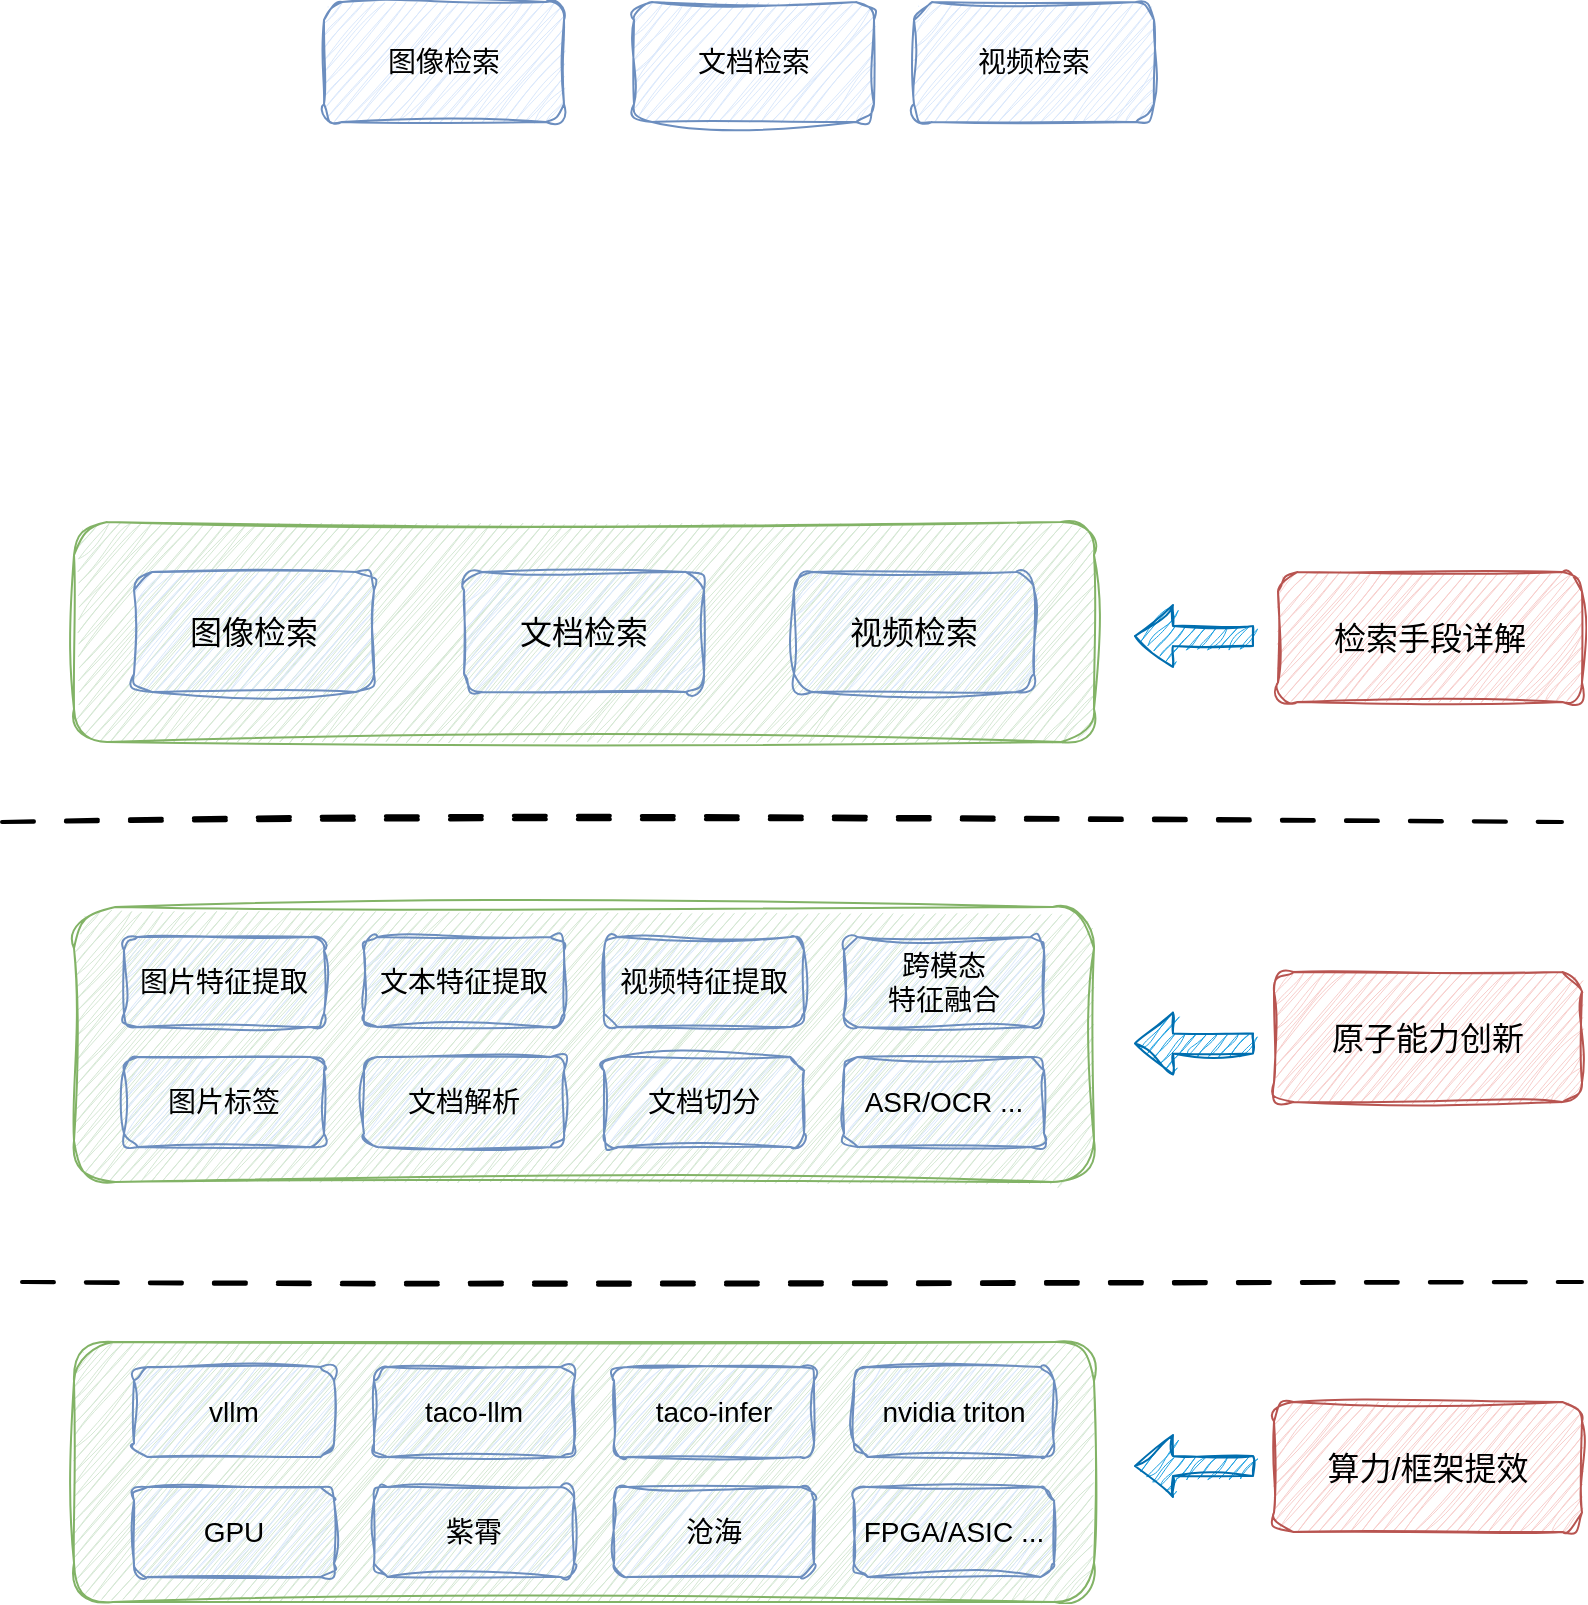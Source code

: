 <mxfile version="27.0.9">
  <diagram name="Page-1" id="OTf7QfPFaJ3sg6LGLKR9">
    <mxGraphModel dx="1562" dy="996" grid="1" gridSize="10" guides="1" tooltips="1" connect="1" arrows="1" fold="1" page="1" pageScale="1" pageWidth="850" pageHeight="1100" math="0" shadow="0">
      <root>
        <mxCell id="0" />
        <mxCell id="1" parent="0" />
        <mxCell id="GU-AslAWZr-huQlE6z6P-1" value="" style="rounded=1;whiteSpace=wrap;html=1;fillColor=#d5e8d4;strokeColor=#82b366;fontFamily=Helvetica;sketch=1;curveFitting=1;jiggle=2;" parent="1" vertex="1">
          <mxGeometry x="80" y="330" width="510" height="110" as="geometry" />
        </mxCell>
        <mxCell id="GU-AslAWZr-huQlE6z6P-2" value="&lt;span style=&quot;font-size: 16px;&quot;&gt;检索手段详解&lt;/span&gt;" style="rounded=1;whiteSpace=wrap;html=1;fillColor=#f8cecc;strokeColor=#b85450;fontFamily=Helvetica;sketch=1;curveFitting=1;jiggle=2;" parent="1" vertex="1">
          <mxGeometry x="682" y="355" width="152" height="65" as="geometry" />
        </mxCell>
        <mxCell id="GU-AslAWZr-huQlE6z6P-4" value="图像检索" style="rounded=1;whiteSpace=wrap;html=1;fillColor=#dae8fc;strokeColor=#6c8ebf;fontFamily=Helvetica;fontSize=14;sketch=1;curveFitting=1;jiggle=2;" parent="1" vertex="1">
          <mxGeometry x="205" y="70" width="120" height="60" as="geometry" />
        </mxCell>
        <mxCell id="GU-AslAWZr-huQlE6z6P-5" value="文档检索" style="rounded=1;whiteSpace=wrap;html=1;fillColor=#dae8fc;strokeColor=#6c8ebf;fontFamily=Helvetica;fontSize=14;sketch=1;curveFitting=1;jiggle=2;" parent="1" vertex="1">
          <mxGeometry x="360" y="70" width="120" height="60" as="geometry" />
        </mxCell>
        <mxCell id="GU-AslAWZr-huQlE6z6P-6" value="视频检索" style="rounded=1;whiteSpace=wrap;html=1;fillColor=#dae8fc;strokeColor=#6c8ebf;fontFamily=Helvetica;fontSize=14;sketch=1;curveFitting=1;jiggle=2;" parent="1" vertex="1">
          <mxGeometry x="500" y="70" width="120" height="60" as="geometry" />
        </mxCell>
        <mxCell id="GU-AslAWZr-huQlE6z6P-7" value="图像检索" style="rounded=1;whiteSpace=wrap;html=1;fontSize=16;fillColor=#dae8fc;strokeColor=#6c8ebf;sketch=1;curveFitting=1;jiggle=2;" parent="1" vertex="1">
          <mxGeometry x="110" y="355" width="120" height="60" as="geometry" />
        </mxCell>
        <mxCell id="GU-AslAWZr-huQlE6z6P-8" value="文档检索" style="rounded=1;whiteSpace=wrap;html=1;fontSize=16;fillColor=#dae8fc;strokeColor=#6c8ebf;sketch=1;curveFitting=1;jiggle=2;" parent="1" vertex="1">
          <mxGeometry x="275" y="355" width="120" height="60" as="geometry" />
        </mxCell>
        <mxCell id="GU-AslAWZr-huQlE6z6P-9" value="视频检索" style="rounded=1;whiteSpace=wrap;html=1;fontSize=16;fillColor=#dae8fc;strokeColor=#6c8ebf;sketch=1;curveFitting=1;jiggle=2;" parent="1" vertex="1">
          <mxGeometry x="440" y="355" width="120" height="60" as="geometry" />
        </mxCell>
        <mxCell id="GU-AslAWZr-huQlE6z6P-10" value="" style="endArrow=none;html=1;rounded=1;dashed=1;dashPattern=8 8;strokeWidth=2;sketch=1;curveFitting=1;jiggle=2;" parent="1" edge="1">
          <mxGeometry width="50" height="50" relative="1" as="geometry">
            <mxPoint x="44" y="480" as="sourcePoint" />
            <mxPoint x="824" y="480" as="targetPoint" />
          </mxGeometry>
        </mxCell>
        <mxCell id="GU-AslAWZr-huQlE6z6P-12" value="" style="rounded=1;whiteSpace=wrap;html=1;fillColor=#d5e8d4;strokeColor=#82b366;fontFamily=Helvetica;sketch=1;curveFitting=1;jiggle=2;" parent="1" vertex="1">
          <mxGeometry x="80" y="522.5" width="510" height="137.5" as="geometry" />
        </mxCell>
        <mxCell id="GU-AslAWZr-huQlE6z6P-13" value="&lt;span style=&quot;font-size: 16px;&quot;&gt;原子能力创新&lt;/span&gt;" style="rounded=1;whiteSpace=wrap;html=1;fillColor=#f8cecc;strokeColor=#b85450;fontFamily=Helvetica;sketch=1;curveFitting=1;jiggle=2;" parent="1" vertex="1">
          <mxGeometry x="680" y="555" width="154" height="65" as="geometry" />
        </mxCell>
        <mxCell id="GU-AslAWZr-huQlE6z6P-14" value="图片特征提取" style="rounded=1;whiteSpace=wrap;html=1;fontSize=14;fillColor=#dae8fc;strokeColor=#6c8ebf;sketch=1;curveFitting=1;jiggle=2;" parent="1" vertex="1">
          <mxGeometry x="105" y="537.5" width="100" height="45" as="geometry" />
        </mxCell>
        <mxCell id="GU-AslAWZr-huQlE6z6P-18" value="文本特征提取" style="rounded=1;whiteSpace=wrap;html=1;fontSize=14;fillColor=#dae8fc;strokeColor=#6c8ebf;sketch=1;curveFitting=1;jiggle=2;" parent="1" vertex="1">
          <mxGeometry x="225" y="537.5" width="100" height="45" as="geometry" />
        </mxCell>
        <mxCell id="GU-AslAWZr-huQlE6z6P-20" value="视频特征提取" style="rounded=1;whiteSpace=wrap;html=1;fontSize=14;fillColor=#dae8fc;strokeColor=#6c8ebf;sketch=1;curveFitting=1;jiggle=2;" parent="1" vertex="1">
          <mxGeometry x="345" y="537.5" width="100" height="45" as="geometry" />
        </mxCell>
        <mxCell id="GU-AslAWZr-huQlE6z6P-21" value="跨模态&lt;div&gt;特征融合&lt;/div&gt;" style="rounded=1;whiteSpace=wrap;html=1;fontSize=14;fillColor=#dae8fc;strokeColor=#6c8ebf;sketch=1;curveFitting=1;jiggle=2;" parent="1" vertex="1">
          <mxGeometry x="465" y="537.5" width="100" height="45" as="geometry" />
        </mxCell>
        <mxCell id="GU-AslAWZr-huQlE6z6P-22" value="图片标签" style="rounded=1;whiteSpace=wrap;html=1;fontSize=14;fillColor=#dae8fc;strokeColor=#6c8ebf;sketch=1;curveFitting=1;jiggle=2;" parent="1" vertex="1">
          <mxGeometry x="105" y="597.5" width="100" height="45" as="geometry" />
        </mxCell>
        <mxCell id="GU-AslAWZr-huQlE6z6P-23" value="文档解析" style="rounded=1;whiteSpace=wrap;html=1;fontSize=14;fillColor=#dae8fc;strokeColor=#6c8ebf;sketch=1;curveFitting=1;jiggle=2;" parent="1" vertex="1">
          <mxGeometry x="225" y="597.5" width="100" height="45" as="geometry" />
        </mxCell>
        <mxCell id="GU-AslAWZr-huQlE6z6P-24" value="文档切分" style="rounded=1;whiteSpace=wrap;html=1;fontSize=14;fillColor=#dae8fc;strokeColor=#6c8ebf;sketch=1;curveFitting=1;jiggle=2;" parent="1" vertex="1">
          <mxGeometry x="345" y="597.5" width="100" height="45" as="geometry" />
        </mxCell>
        <mxCell id="GU-AslAWZr-huQlE6z6P-25" value="ASR/OCR ..." style="rounded=1;whiteSpace=wrap;html=1;fontSize=14;fillColor=#dae8fc;strokeColor=#6c8ebf;sketch=1;curveFitting=1;jiggle=2;" parent="1" vertex="1">
          <mxGeometry x="465" y="597.5" width="100" height="45" as="geometry" />
        </mxCell>
        <mxCell id="GU-AslAWZr-huQlE6z6P-27" value="&lt;span style=&quot;font-size: 16px;&quot;&gt;算力/&lt;/span&gt;&lt;span style=&quot;font-size: 16px;&quot;&gt;框架提效&lt;/span&gt;" style="rounded=1;whiteSpace=wrap;html=1;fillColor=#f8cecc;strokeColor=#b85450;fontFamily=Helvetica;sketch=1;curveFitting=1;jiggle=2;" parent="1" vertex="1">
          <mxGeometry x="680" y="770" width="154" height="65" as="geometry" />
        </mxCell>
        <mxCell id="GU-AslAWZr-huQlE6z6P-28" value="" style="rounded=1;whiteSpace=wrap;html=1;fillColor=#d5e8d4;strokeColor=#82b366;fontFamily=Helvetica;sketch=1;curveFitting=1;jiggle=2;" parent="1" vertex="1">
          <mxGeometry x="80" y="740" width="510" height="130" as="geometry" />
        </mxCell>
        <mxCell id="GU-AslAWZr-huQlE6z6P-29" value="vllm" style="rounded=1;whiteSpace=wrap;html=1;fontSize=14;fillColor=#dae8fc;strokeColor=#6c8ebf;sketch=1;curveFitting=1;jiggle=2;" parent="1" vertex="1">
          <mxGeometry x="110" y="752.5" width="100" height="45" as="geometry" />
        </mxCell>
        <mxCell id="GU-AslAWZr-huQlE6z6P-30" value="taco-llm" style="rounded=1;whiteSpace=wrap;html=1;fontSize=14;fillColor=#dae8fc;strokeColor=#6c8ebf;sketch=1;curveFitting=1;jiggle=2;" parent="1" vertex="1">
          <mxGeometry x="230" y="752.5" width="100" height="45" as="geometry" />
        </mxCell>
        <mxCell id="GU-AslAWZr-huQlE6z6P-31" value="taco-infer" style="rounded=1;whiteSpace=wrap;html=1;fontSize=14;fillColor=#dae8fc;strokeColor=#6c8ebf;sketch=1;curveFitting=1;jiggle=2;" parent="1" vertex="1">
          <mxGeometry x="350" y="752.5" width="100" height="45" as="geometry" />
        </mxCell>
        <mxCell id="GU-AslAWZr-huQlE6z6P-32" value="nvidia triton" style="rounded=1;whiteSpace=wrap;html=1;fontSize=14;fillColor=#dae8fc;strokeColor=#6c8ebf;sketch=1;curveFitting=1;jiggle=2;" parent="1" vertex="1">
          <mxGeometry x="470" y="752.5" width="100" height="45" as="geometry" />
        </mxCell>
        <mxCell id="GU-AslAWZr-huQlE6z6P-33" value="GPU" style="rounded=1;whiteSpace=wrap;html=1;fontSize=14;fillColor=#dae8fc;strokeColor=#6c8ebf;sketch=1;curveFitting=1;jiggle=2;" parent="1" vertex="1">
          <mxGeometry x="110" y="812.5" width="100" height="45" as="geometry" />
        </mxCell>
        <mxCell id="GU-AslAWZr-huQlE6z6P-34" value="紫霄" style="rounded=1;whiteSpace=wrap;html=1;fontSize=14;fillColor=#dae8fc;strokeColor=#6c8ebf;sketch=1;curveFitting=1;jiggle=2;" parent="1" vertex="1">
          <mxGeometry x="230" y="812.5" width="100" height="45" as="geometry" />
        </mxCell>
        <mxCell id="GU-AslAWZr-huQlE6z6P-35" value="沧海" style="rounded=1;whiteSpace=wrap;html=1;fontSize=14;fillColor=#dae8fc;strokeColor=#6c8ebf;sketch=1;curveFitting=1;jiggle=2;" parent="1" vertex="1">
          <mxGeometry x="350" y="812.5" width="100" height="45" as="geometry" />
        </mxCell>
        <mxCell id="GU-AslAWZr-huQlE6z6P-36" value="FPGA/ASIC ..." style="rounded=1;whiteSpace=wrap;html=1;fontSize=14;fillColor=#dae8fc;strokeColor=#6c8ebf;sketch=1;curveFitting=1;jiggle=2;" parent="1" vertex="1">
          <mxGeometry x="470" y="812.5" width="100" height="45" as="geometry" />
        </mxCell>
        <mxCell id="GU-AslAWZr-huQlE6z6P-37" value="" style="endArrow=none;html=1;rounded=1;dashed=1;dashPattern=8 8;strokeWidth=2;sketch=1;curveFitting=1;jiggle=2;" parent="1" edge="1">
          <mxGeometry width="50" height="50" relative="1" as="geometry">
            <mxPoint x="54" y="710" as="sourcePoint" />
            <mxPoint x="834" y="710" as="targetPoint" />
          </mxGeometry>
        </mxCell>
        <mxCell id="LW2m1DtuKBSkOI_IEof1-1" value="" style="shape=flexArrow;endArrow=classic;html=1;rounded=0;sketch=1;hachureGap=4;jiggle=2;curveFitting=1;fontFamily=Architects Daughter;fontSource=https%3A%2F%2Ffonts.googleapis.com%2Fcss%3Ffamily%3DArchitects%2BDaughter;fillColor=#1ba1e2;strokeColor=#006EAF;" edge="1" parent="1">
          <mxGeometry width="50" height="50" relative="1" as="geometry">
            <mxPoint x="670" y="387" as="sourcePoint" />
            <mxPoint x="610" y="387" as="targetPoint" />
          </mxGeometry>
        </mxCell>
        <mxCell id="LW2m1DtuKBSkOI_IEof1-2" value="" style="shape=flexArrow;endArrow=classic;html=1;rounded=0;sketch=1;hachureGap=4;jiggle=2;curveFitting=1;fontFamily=Architects Daughter;fontSource=https%3A%2F%2Ffonts.googleapis.com%2Fcss%3Ffamily%3DArchitects%2BDaughter;fillColor=#1ba1e2;strokeColor=#006EAF;" edge="1" parent="1">
          <mxGeometry width="50" height="50" relative="1" as="geometry">
            <mxPoint x="670" y="590.75" as="sourcePoint" />
            <mxPoint x="610" y="590.75" as="targetPoint" />
          </mxGeometry>
        </mxCell>
        <mxCell id="LW2m1DtuKBSkOI_IEof1-3" value="" style="shape=flexArrow;endArrow=classic;html=1;rounded=0;sketch=1;hachureGap=4;jiggle=2;curveFitting=1;fontFamily=Architects Daughter;fontSource=https%3A%2F%2Ffonts.googleapis.com%2Fcss%3Ffamily%3DArchitects%2BDaughter;fillColor=#1ba1e2;strokeColor=#006EAF;" edge="1" parent="1">
          <mxGeometry width="50" height="50" relative="1" as="geometry">
            <mxPoint x="670" y="802" as="sourcePoint" />
            <mxPoint x="610" y="802" as="targetPoint" />
          </mxGeometry>
        </mxCell>
      </root>
    </mxGraphModel>
  </diagram>
</mxfile>
